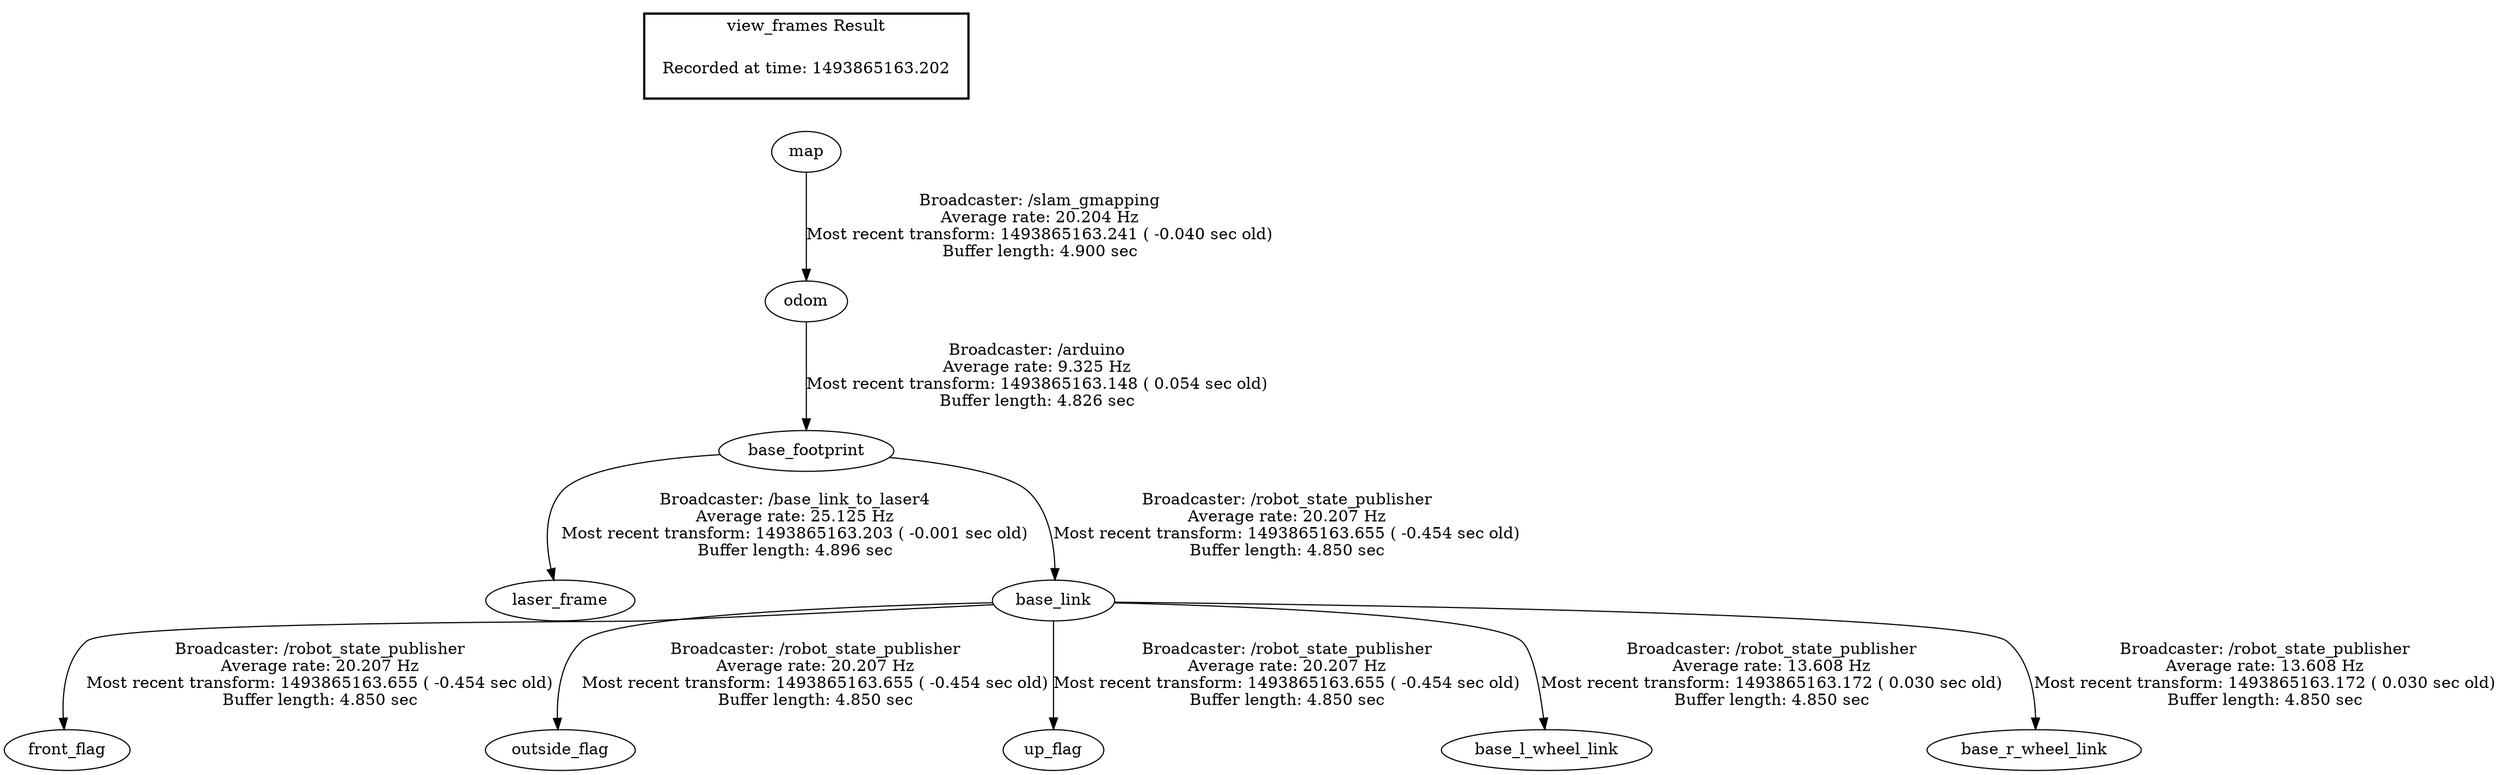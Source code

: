 digraph G {
"base_footprint" -> "laser_frame"[label="Broadcaster: /base_link_to_laser4\nAverage rate: 25.125 Hz\nMost recent transform: 1493865163.203 ( -0.001 sec old)\nBuffer length: 4.896 sec\n"];
"odom" -> "base_footprint"[label="Broadcaster: /arduino\nAverage rate: 9.325 Hz\nMost recent transform: 1493865163.148 ( 0.054 sec old)\nBuffer length: 4.826 sec\n"];
"map" -> "odom"[label="Broadcaster: /slam_gmapping\nAverage rate: 20.204 Hz\nMost recent transform: 1493865163.241 ( -0.040 sec old)\nBuffer length: 4.900 sec\n"];
"base_footprint" -> "base_link"[label="Broadcaster: /robot_state_publisher\nAverage rate: 20.207 Hz\nMost recent transform: 1493865163.655 ( -0.454 sec old)\nBuffer length: 4.850 sec\n"];
"base_link" -> "front_flag"[label="Broadcaster: /robot_state_publisher\nAverage rate: 20.207 Hz\nMost recent transform: 1493865163.655 ( -0.454 sec old)\nBuffer length: 4.850 sec\n"];
"base_link" -> "outside_flag"[label="Broadcaster: /robot_state_publisher\nAverage rate: 20.207 Hz\nMost recent transform: 1493865163.655 ( -0.454 sec old)\nBuffer length: 4.850 sec\n"];
"base_link" -> "up_flag"[label="Broadcaster: /robot_state_publisher\nAverage rate: 20.207 Hz\nMost recent transform: 1493865163.655 ( -0.454 sec old)\nBuffer length: 4.850 sec\n"];
"base_link" -> "base_l_wheel_link"[label="Broadcaster: /robot_state_publisher\nAverage rate: 13.608 Hz\nMost recent transform: 1493865163.172 ( 0.030 sec old)\nBuffer length: 4.850 sec\n"];
"base_link" -> "base_r_wheel_link"[label="Broadcaster: /robot_state_publisher\nAverage rate: 13.608 Hz\nMost recent transform: 1493865163.172 ( 0.030 sec old)\nBuffer length: 4.850 sec\n"];
edge [style=invis];
 subgraph cluster_legend { style=bold; color=black; label ="view_frames Result";
"Recorded at time: 1493865163.202"[ shape=plaintext ] ;
 }->"map";
}